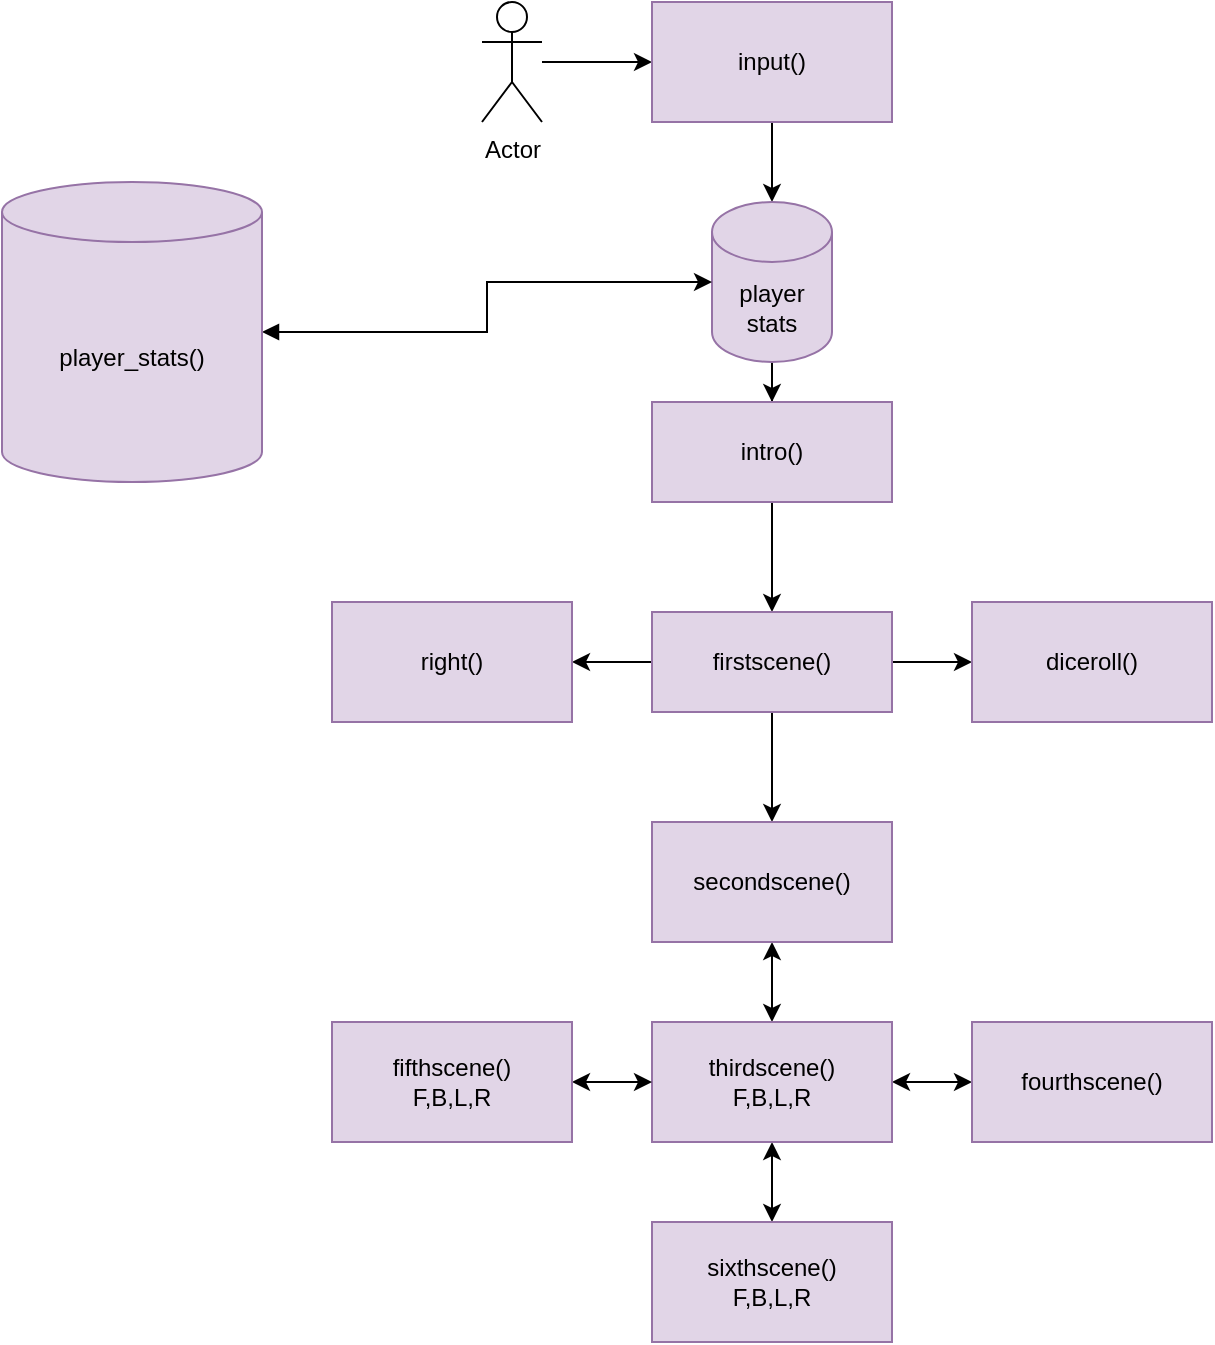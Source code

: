 <mxfile version="20.8.20" type="github">
  <diagram name="Page-1" id="b2MfSpWJt2IZPh-PZnPe">
    <mxGraphModel dx="1600" dy="840" grid="1" gridSize="10" guides="1" tooltips="1" connect="1" arrows="1" fold="1" page="1" pageScale="1" pageWidth="850" pageHeight="1100" background="#ffffff" math="0" shadow="0">
      <root>
        <mxCell id="0" />
        <mxCell id="1" parent="0" />
        <mxCell id="6mEYn2gsj97rGFFYq4DN-9" value="" style="edgeStyle=orthogonalEdgeStyle;rounded=0;orthogonalLoop=1;jettySize=auto;html=1;startArrow=none;" edge="1" parent="1" source="6mEYn2gsj97rGFFYq4DN-18" target="6mEYn2gsj97rGFFYq4DN-6">
          <mxGeometry relative="1" as="geometry">
            <mxPoint x="425" y="190" as="sourcePoint" />
          </mxGeometry>
        </mxCell>
        <mxCell id="6mEYn2gsj97rGFFYq4DN-20" value="" style="edgeStyle=orthogonalEdgeStyle;rounded=0;orthogonalLoop=1;jettySize=auto;html=1;" edge="1" parent="1" source="6mEYn2gsj97rGFFYq4DN-2" target="6mEYn2gsj97rGFFYq4DN-16">
          <mxGeometry relative="1" as="geometry" />
        </mxCell>
        <mxCell id="6mEYn2gsj97rGFFYq4DN-2" value="Actor" style="shape=umlActor;verticalLabelPosition=bottom;verticalAlign=top;html=1;outlineConnect=0;gradientColor=none;" vertex="1" parent="1">
          <mxGeometry x="280" y="30" width="30" height="60" as="geometry" />
        </mxCell>
        <mxCell id="6mEYn2gsj97rGFFYq4DN-10" value="" style="edgeStyle=orthogonalEdgeStyle;rounded=0;orthogonalLoop=1;jettySize=auto;html=1;" edge="1" parent="1" source="6mEYn2gsj97rGFFYq4DN-6" target="6mEYn2gsj97rGFFYq4DN-7">
          <mxGeometry relative="1" as="geometry" />
        </mxCell>
        <mxCell id="6mEYn2gsj97rGFFYq4DN-6" value="intro()" style="rounded=0;whiteSpace=wrap;html=1;fillColor=#e1d5e7;strokeColor=#9673a6;" vertex="1" parent="1">
          <mxGeometry x="365" y="230" width="120" height="50" as="geometry" />
        </mxCell>
        <mxCell id="6mEYn2gsj97rGFFYq4DN-13" value="" style="edgeStyle=orthogonalEdgeStyle;rounded=0;orthogonalLoop=1;jettySize=auto;html=1;" edge="1" parent="1" source="6mEYn2gsj97rGFFYq4DN-7" target="6mEYn2gsj97rGFFYq4DN-12">
          <mxGeometry relative="1" as="geometry" />
        </mxCell>
        <mxCell id="6mEYn2gsj97rGFFYq4DN-15" value="" style="edgeStyle=orthogonalEdgeStyle;rounded=0;orthogonalLoop=1;jettySize=auto;html=1;" edge="1" parent="1" source="6mEYn2gsj97rGFFYq4DN-7" target="6mEYn2gsj97rGFFYq4DN-14">
          <mxGeometry relative="1" as="geometry" />
        </mxCell>
        <mxCell id="6mEYn2gsj97rGFFYq4DN-24" value="" style="edgeStyle=orthogonalEdgeStyle;rounded=0;orthogonalLoop=1;jettySize=auto;html=1;startArrow=none;startFill=0;" edge="1" parent="1" source="6mEYn2gsj97rGFFYq4DN-7" target="6mEYn2gsj97rGFFYq4DN-23">
          <mxGeometry relative="1" as="geometry" />
        </mxCell>
        <mxCell id="6mEYn2gsj97rGFFYq4DN-7" value="firstscene()" style="rounded=0;whiteSpace=wrap;html=1;fillColor=#e1d5e7;strokeColor=#9673a6;" vertex="1" parent="1">
          <mxGeometry x="365" y="335" width="120" height="50" as="geometry" />
        </mxCell>
        <mxCell id="6mEYn2gsj97rGFFYq4DN-12" value="right()" style="rounded=0;whiteSpace=wrap;html=1;fillColor=#e1d5e7;strokeColor=#9673a6;" vertex="1" parent="1">
          <mxGeometry x="205" y="330" width="120" height="60" as="geometry" />
        </mxCell>
        <mxCell id="6mEYn2gsj97rGFFYq4DN-14" value="diceroll()" style="rounded=0;whiteSpace=wrap;html=1;fillColor=#e1d5e7;strokeColor=#9673a6;" vertex="1" parent="1">
          <mxGeometry x="525" y="330" width="120" height="60" as="geometry" />
        </mxCell>
        <mxCell id="6mEYn2gsj97rGFFYq4DN-17" value="" style="edgeStyle=orthogonalEdgeStyle;rounded=0;orthogonalLoop=1;jettySize=auto;html=1;" edge="1" parent="1" source="6mEYn2gsj97rGFFYq4DN-16">
          <mxGeometry relative="1" as="geometry">
            <mxPoint x="425" y="130" as="targetPoint" />
          </mxGeometry>
        </mxCell>
        <mxCell id="6mEYn2gsj97rGFFYq4DN-16" value="input()" style="rounded=0;whiteSpace=wrap;html=1;fillColor=#e1d5e7;strokeColor=#9673a6;" vertex="1" parent="1">
          <mxGeometry x="365" y="30" width="120" height="60" as="geometry" />
        </mxCell>
        <mxCell id="6mEYn2gsj97rGFFYq4DN-19" value="" style="edgeStyle=orthogonalEdgeStyle;rounded=0;orthogonalLoop=1;jettySize=auto;html=1;endArrow=none;" edge="1" parent="1" target="6mEYn2gsj97rGFFYq4DN-18">
          <mxGeometry relative="1" as="geometry">
            <mxPoint x="425" y="190" as="sourcePoint" />
            <mxPoint x="425" y="230" as="targetPoint" />
          </mxGeometry>
        </mxCell>
        <mxCell id="6mEYn2gsj97rGFFYq4DN-18" value="player stats" style="shape=cylinder3;whiteSpace=wrap;html=1;boundedLbl=1;backgroundOutline=1;size=15;fillColor=#e1d5e7;strokeColor=#9673a6;" vertex="1" parent="1">
          <mxGeometry x="395" y="130" width="60" height="80" as="geometry" />
        </mxCell>
        <mxCell id="6mEYn2gsj97rGFFYq4DN-22" style="edgeStyle=orthogonalEdgeStyle;rounded=0;orthogonalLoop=1;jettySize=auto;html=1;entryX=0;entryY=0.5;entryDx=0;entryDy=0;entryPerimeter=0;startArrow=block;startFill=1;" edge="1" parent="1" source="6mEYn2gsj97rGFFYq4DN-21" target="6mEYn2gsj97rGFFYq4DN-18">
          <mxGeometry relative="1" as="geometry" />
        </mxCell>
        <mxCell id="6mEYn2gsj97rGFFYq4DN-21" value="player_stats()" style="shape=cylinder3;whiteSpace=wrap;html=1;boundedLbl=1;backgroundOutline=1;size=15;fillColor=#e1d5e7;strokeColor=#9673a6;" vertex="1" parent="1">
          <mxGeometry x="40" y="120" width="130" height="150" as="geometry" />
        </mxCell>
        <mxCell id="6mEYn2gsj97rGFFYq4DN-26" value="" style="edgeStyle=orthogonalEdgeStyle;rounded=0;orthogonalLoop=1;jettySize=auto;html=1;startArrow=classic;startFill=1;" edge="1" parent="1" source="6mEYn2gsj97rGFFYq4DN-23" target="6mEYn2gsj97rGFFYq4DN-25">
          <mxGeometry relative="1" as="geometry" />
        </mxCell>
        <mxCell id="6mEYn2gsj97rGFFYq4DN-23" value="secondscene()" style="whiteSpace=wrap;html=1;fillColor=#e1d5e7;strokeColor=#9673a6;rounded=0;" vertex="1" parent="1">
          <mxGeometry x="365" y="440" width="120" height="60" as="geometry" />
        </mxCell>
        <mxCell id="6mEYn2gsj97rGFFYq4DN-30" value="" style="edgeStyle=orthogonalEdgeStyle;rounded=0;orthogonalLoop=1;jettySize=auto;html=1;startArrow=classic;startFill=1;" edge="1" parent="1" source="6mEYn2gsj97rGFFYq4DN-25" target="6mEYn2gsj97rGFFYq4DN-29">
          <mxGeometry relative="1" as="geometry" />
        </mxCell>
        <mxCell id="6mEYn2gsj97rGFFYq4DN-31" value="" style="edgeStyle=orthogonalEdgeStyle;rounded=0;orthogonalLoop=1;jettySize=auto;html=1;startArrow=classic;startFill=1;" edge="1" parent="1" source="6mEYn2gsj97rGFFYq4DN-25" target="6mEYn2gsj97rGFFYq4DN-28">
          <mxGeometry relative="1" as="geometry" />
        </mxCell>
        <mxCell id="6mEYn2gsj97rGFFYq4DN-25" value="thirdscene()&lt;br&gt;F,B,L,R" style="whiteSpace=wrap;html=1;fillColor=#e1d5e7;strokeColor=#9673a6;rounded=0;" vertex="1" parent="1">
          <mxGeometry x="365" y="540" width="120" height="60" as="geometry" />
        </mxCell>
        <mxCell id="6mEYn2gsj97rGFFYq4DN-32" value="" style="edgeStyle=orthogonalEdgeStyle;rounded=0;orthogonalLoop=1;jettySize=auto;html=1;startArrow=classic;startFill=1;" edge="1" parent="1" source="6mEYn2gsj97rGFFYq4DN-27" target="6mEYn2gsj97rGFFYq4DN-25">
          <mxGeometry relative="1" as="geometry" />
        </mxCell>
        <mxCell id="6mEYn2gsj97rGFFYq4DN-27" value="fifthscene()&lt;br&gt;F,B,L,R" style="whiteSpace=wrap;html=1;fillColor=#e1d5e7;strokeColor=#9673a6;rounded=0;" vertex="1" parent="1">
          <mxGeometry x="205" y="540" width="120" height="60" as="geometry" />
        </mxCell>
        <mxCell id="6mEYn2gsj97rGFFYq4DN-28" value="fourthscene()" style="whiteSpace=wrap;html=1;fillColor=#e1d5e7;strokeColor=#9673a6;rounded=0;" vertex="1" parent="1">
          <mxGeometry x="525" y="540" width="120" height="60" as="geometry" />
        </mxCell>
        <mxCell id="6mEYn2gsj97rGFFYq4DN-29" value="sixthscene()&lt;br&gt;F,B,L,R" style="whiteSpace=wrap;html=1;fillColor=#e1d5e7;strokeColor=#9673a6;rounded=0;" vertex="1" parent="1">
          <mxGeometry x="365" y="640" width="120" height="60" as="geometry" />
        </mxCell>
      </root>
    </mxGraphModel>
  </diagram>
</mxfile>

